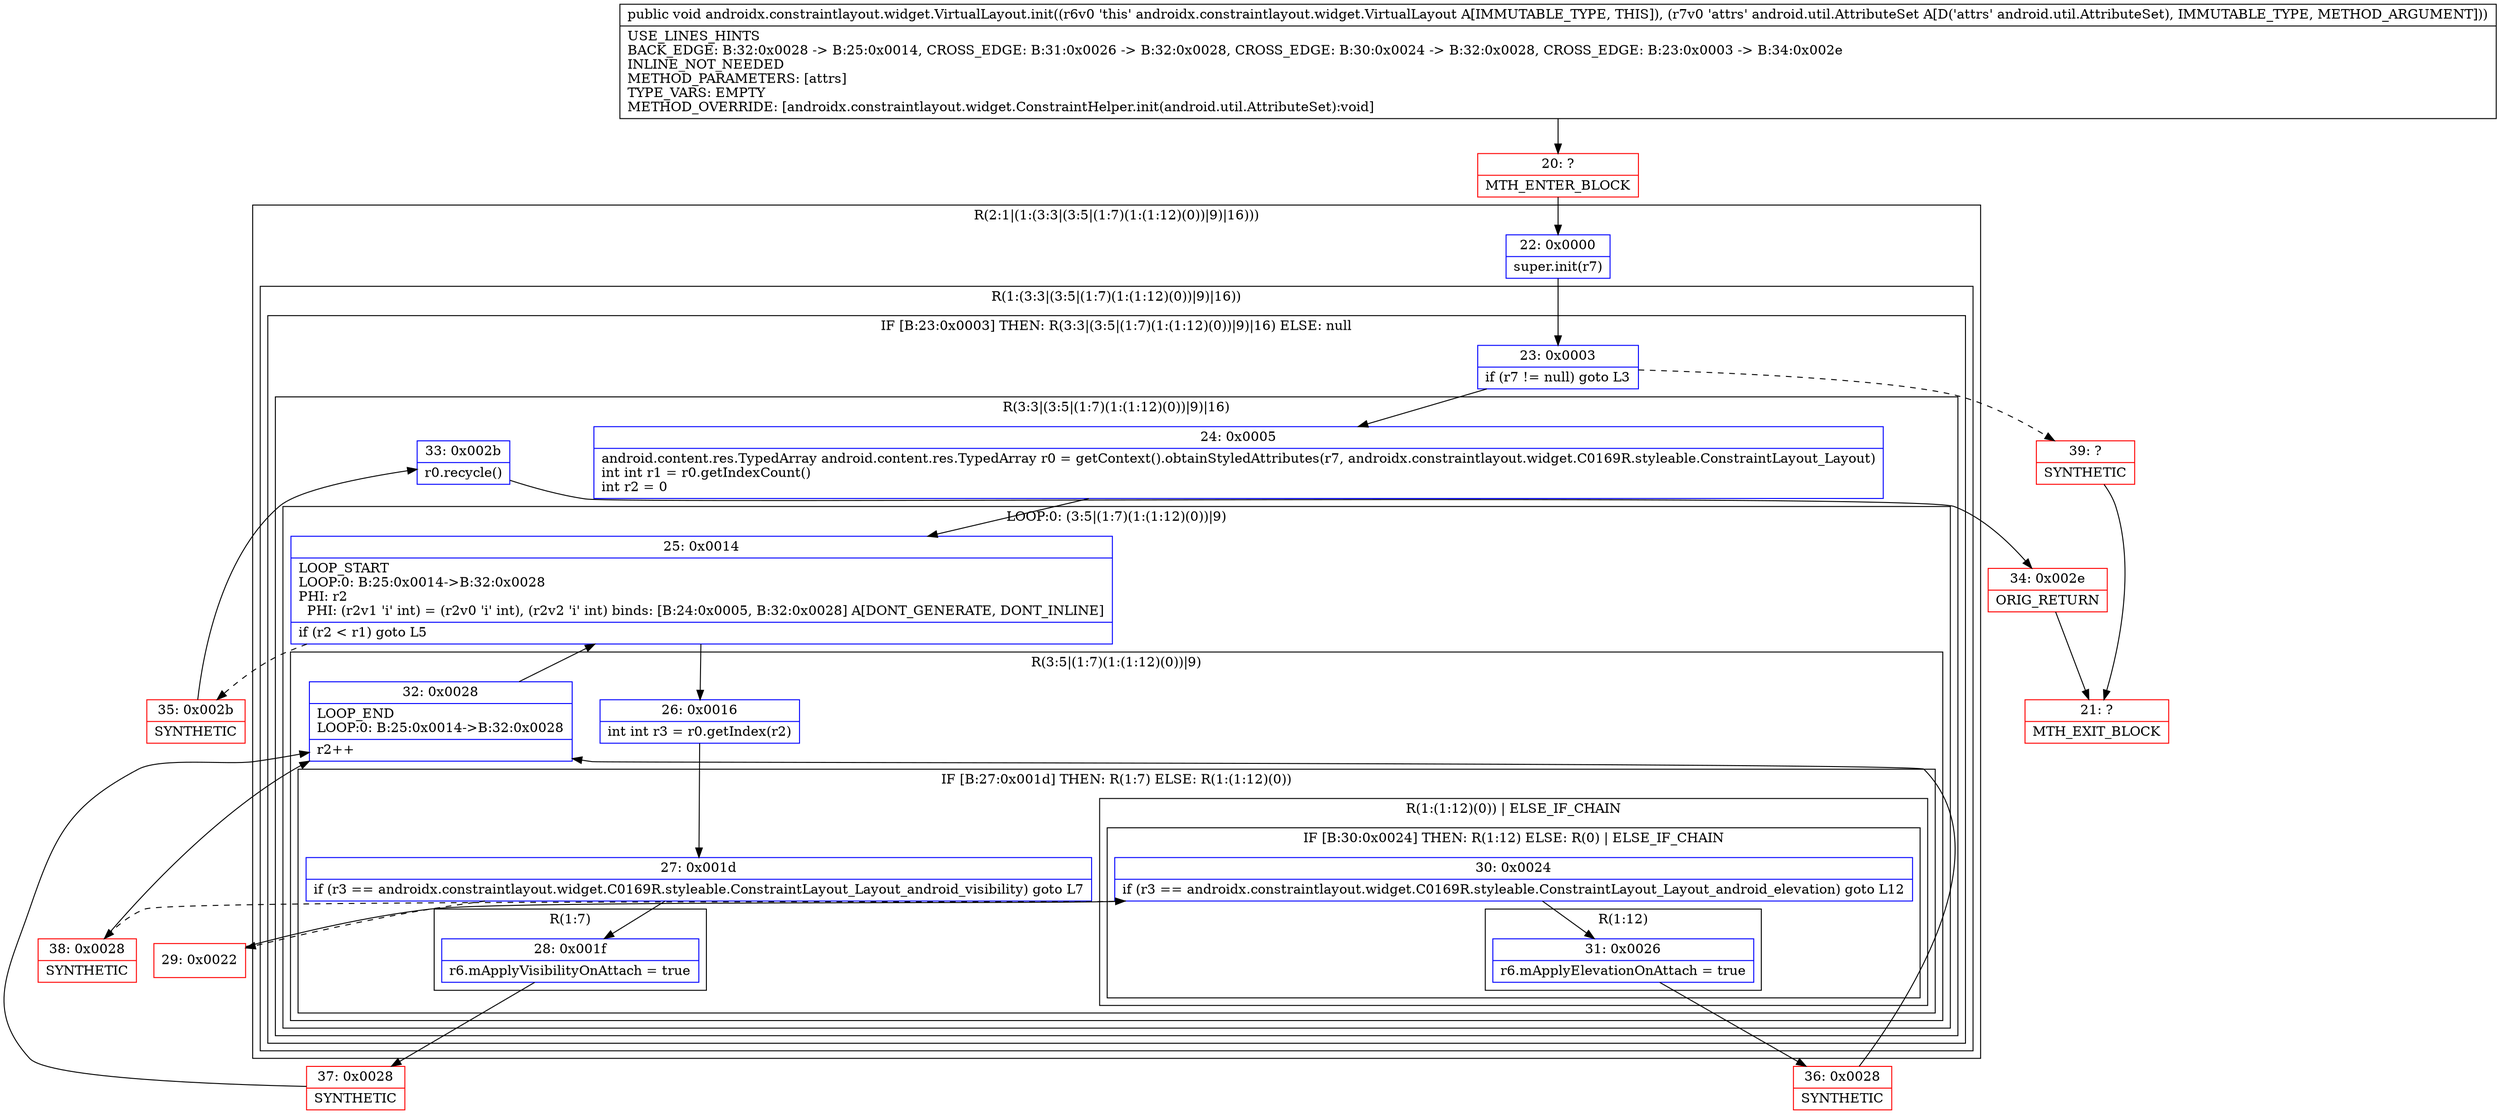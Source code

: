 digraph "CFG forandroidx.constraintlayout.widget.VirtualLayout.init(Landroid\/util\/AttributeSet;)V" {
subgraph cluster_Region_1981297289 {
label = "R(2:1|(1:(3:3|(3:5|(1:7)(1:(1:12)(0))|9)|16)))";
node [shape=record,color=blue];
Node_22 [shape=record,label="{22\:\ 0x0000|super.init(r7)\l}"];
subgraph cluster_Region_860651866 {
label = "R(1:(3:3|(3:5|(1:7)(1:(1:12)(0))|9)|16))";
node [shape=record,color=blue];
subgraph cluster_IfRegion_1182846522 {
label = "IF [B:23:0x0003] THEN: R(3:3|(3:5|(1:7)(1:(1:12)(0))|9)|16) ELSE: null";
node [shape=record,color=blue];
Node_23 [shape=record,label="{23\:\ 0x0003|if (r7 != null) goto L3\l}"];
subgraph cluster_Region_1961201934 {
label = "R(3:3|(3:5|(1:7)(1:(1:12)(0))|9)|16)";
node [shape=record,color=blue];
Node_24 [shape=record,label="{24\:\ 0x0005|android.content.res.TypedArray android.content.res.TypedArray r0 = getContext().obtainStyledAttributes(r7, androidx.constraintlayout.widget.C0169R.styleable.ConstraintLayout_Layout)\lint int r1 = r0.getIndexCount()\lint r2 = 0\l}"];
subgraph cluster_LoopRegion_167643523 {
label = "LOOP:0: (3:5|(1:7)(1:(1:12)(0))|9)";
node [shape=record,color=blue];
Node_25 [shape=record,label="{25\:\ 0x0014|LOOP_START\lLOOP:0: B:25:0x0014\-\>B:32:0x0028\lPHI: r2 \l  PHI: (r2v1 'i' int) = (r2v0 'i' int), (r2v2 'i' int) binds: [B:24:0x0005, B:32:0x0028] A[DONT_GENERATE, DONT_INLINE]\l|if (r2 \< r1) goto L5\l}"];
subgraph cluster_Region_576107001 {
label = "R(3:5|(1:7)(1:(1:12)(0))|9)";
node [shape=record,color=blue];
Node_26 [shape=record,label="{26\:\ 0x0016|int int r3 = r0.getIndex(r2)\l}"];
subgraph cluster_IfRegion_1990315316 {
label = "IF [B:27:0x001d] THEN: R(1:7) ELSE: R(1:(1:12)(0))";
node [shape=record,color=blue];
Node_27 [shape=record,label="{27\:\ 0x001d|if (r3 == androidx.constraintlayout.widget.C0169R.styleable.ConstraintLayout_Layout_android_visibility) goto L7\l}"];
subgraph cluster_Region_1792784940 {
label = "R(1:7)";
node [shape=record,color=blue];
Node_28 [shape=record,label="{28\:\ 0x001f|r6.mApplyVisibilityOnAttach = true\l}"];
}
subgraph cluster_Region_1566593412 {
label = "R(1:(1:12)(0)) | ELSE_IF_CHAIN\l";
node [shape=record,color=blue];
subgraph cluster_IfRegion_781475599 {
label = "IF [B:30:0x0024] THEN: R(1:12) ELSE: R(0) | ELSE_IF_CHAIN\l";
node [shape=record,color=blue];
Node_30 [shape=record,label="{30\:\ 0x0024|if (r3 == androidx.constraintlayout.widget.C0169R.styleable.ConstraintLayout_Layout_android_elevation) goto L12\l}"];
subgraph cluster_Region_175201571 {
label = "R(1:12)";
node [shape=record,color=blue];
Node_31 [shape=record,label="{31\:\ 0x0026|r6.mApplyElevationOnAttach = true\l}"];
}
subgraph cluster_Region_1254138697 {
label = "R(0)";
node [shape=record,color=blue];
}
}
}
}
Node_32 [shape=record,label="{32\:\ 0x0028|LOOP_END\lLOOP:0: B:25:0x0014\-\>B:32:0x0028\l|r2++\l}"];
}
}
Node_33 [shape=record,label="{33\:\ 0x002b|r0.recycle()\l}"];
}
}
}
}
Node_20 [shape=record,color=red,label="{20\:\ ?|MTH_ENTER_BLOCK\l}"];
Node_37 [shape=record,color=red,label="{37\:\ 0x0028|SYNTHETIC\l}"];
Node_29 [shape=record,color=red,label="{29\:\ 0x0022}"];
Node_36 [shape=record,color=red,label="{36\:\ 0x0028|SYNTHETIC\l}"];
Node_38 [shape=record,color=red,label="{38\:\ 0x0028|SYNTHETIC\l}"];
Node_35 [shape=record,color=red,label="{35\:\ 0x002b|SYNTHETIC\l}"];
Node_34 [shape=record,color=red,label="{34\:\ 0x002e|ORIG_RETURN\l}"];
Node_21 [shape=record,color=red,label="{21\:\ ?|MTH_EXIT_BLOCK\l}"];
Node_39 [shape=record,color=red,label="{39\:\ ?|SYNTHETIC\l}"];
MethodNode[shape=record,label="{public void androidx.constraintlayout.widget.VirtualLayout.init((r6v0 'this' androidx.constraintlayout.widget.VirtualLayout A[IMMUTABLE_TYPE, THIS]), (r7v0 'attrs' android.util.AttributeSet A[D('attrs' android.util.AttributeSet), IMMUTABLE_TYPE, METHOD_ARGUMENT]))  | USE_LINES_HINTS\lBACK_EDGE: B:32:0x0028 \-\> B:25:0x0014, CROSS_EDGE: B:31:0x0026 \-\> B:32:0x0028, CROSS_EDGE: B:30:0x0024 \-\> B:32:0x0028, CROSS_EDGE: B:23:0x0003 \-\> B:34:0x002e\lINLINE_NOT_NEEDED\lMETHOD_PARAMETERS: [attrs]\lTYPE_VARS: EMPTY\lMETHOD_OVERRIDE: [androidx.constraintlayout.widget.ConstraintHelper.init(android.util.AttributeSet):void]\l}"];
MethodNode -> Node_20;Node_22 -> Node_23;
Node_23 -> Node_24;
Node_23 -> Node_39[style=dashed];
Node_24 -> Node_25;
Node_25 -> Node_26;
Node_25 -> Node_35[style=dashed];
Node_26 -> Node_27;
Node_27 -> Node_28;
Node_27 -> Node_29[style=dashed];
Node_28 -> Node_37;
Node_30 -> Node_31;
Node_30 -> Node_38[style=dashed];
Node_31 -> Node_36;
Node_32 -> Node_25;
Node_33 -> Node_34;
Node_20 -> Node_22;
Node_37 -> Node_32;
Node_29 -> Node_30;
Node_36 -> Node_32;
Node_38 -> Node_32;
Node_35 -> Node_33;
Node_34 -> Node_21;
Node_39 -> Node_21;
}

